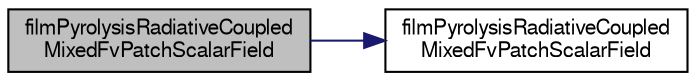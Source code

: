 digraph "filmPyrolysisRadiativeCoupledMixedFvPatchScalarField"
{
  bgcolor="transparent";
  edge [fontname="FreeSans",fontsize="10",labelfontname="FreeSans",labelfontsize="10"];
  node [fontname="FreeSans",fontsize="10",shape=record];
  rankdir="LR";
  Node61 [label="filmPyrolysisRadiativeCoupled\lMixedFvPatchScalarField",height=0.2,width=0.4,color="black", fillcolor="grey75", style="filled", fontcolor="black"];
  Node61 -> Node62 [color="midnightblue",fontsize="10",style="solid",fontname="FreeSans"];
  Node62 [label="filmPyrolysisRadiativeCoupled\lMixedFvPatchScalarField",height=0.2,width=0.4,color="black",URL="$a28982.html#a1bdcd6a656ea3867f4ffa06e0eb51e41",tooltip="Construct from patch and internal field. "];
}
